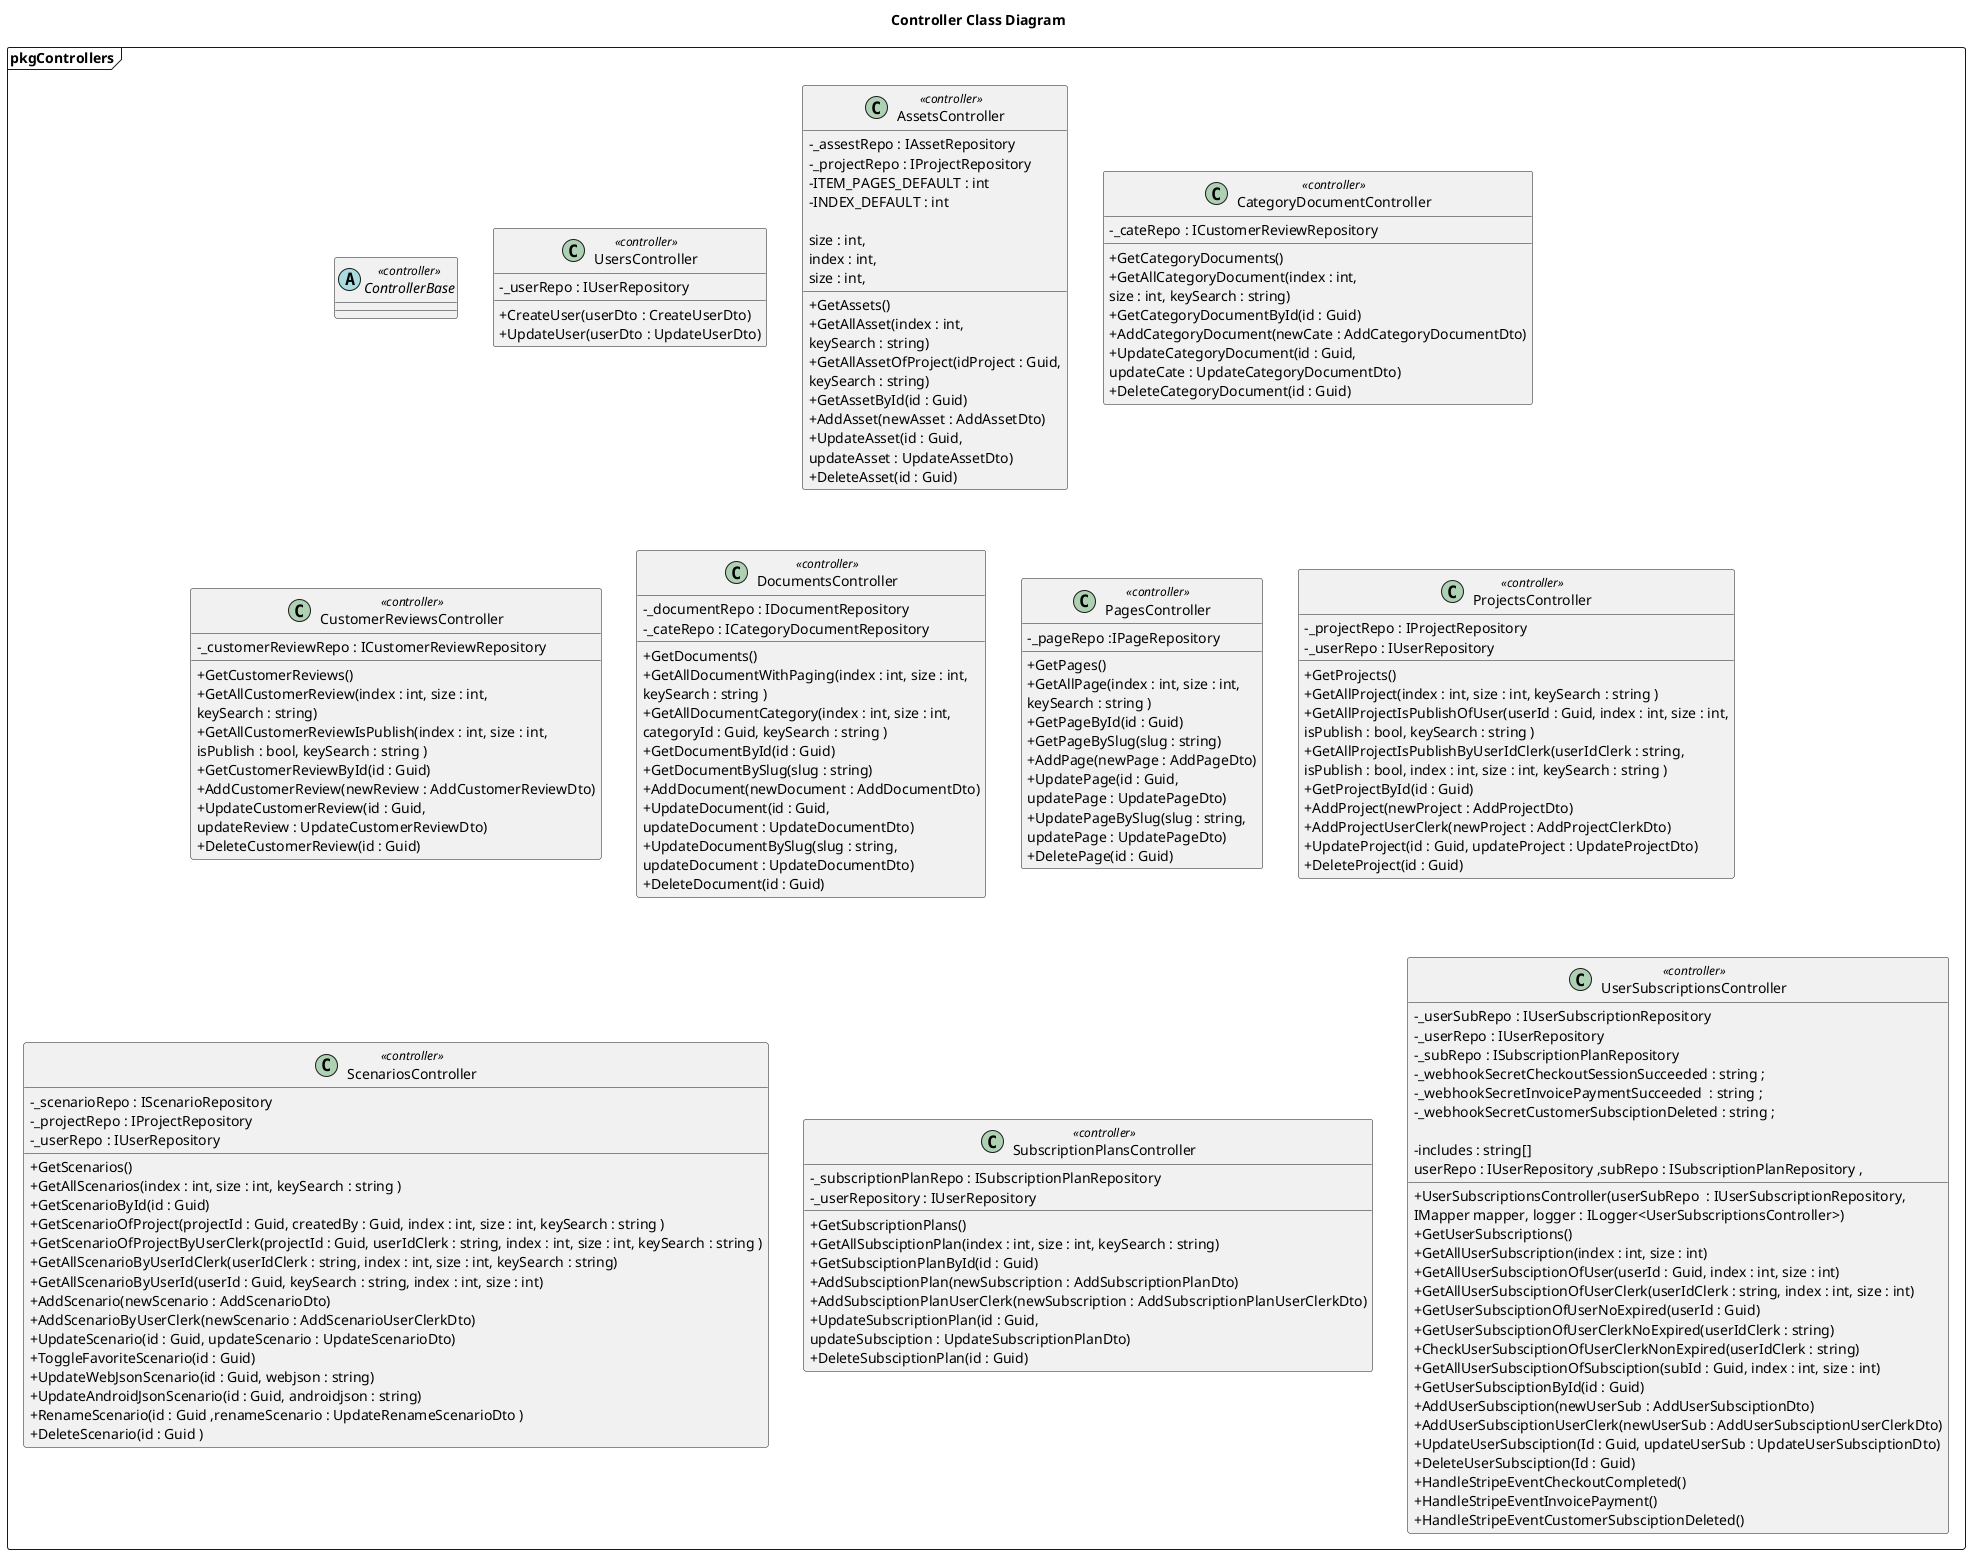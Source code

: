 @startuml Controllers
skinparam classAttributeIconSize 0
skinparam linetype ortho
Title Controller Class Diagram
'Character	Visibility
'-			private
'#			protected
'~			package private
'+			public

'Extension	<|--	Quan hệ mở rộng từ (là extends hoặc implements nhưng ko có annotations trong code)
'Composition	*--	 Quan hệ gắn kết chặt chẽ : part - of
'Aggregation	o--	Quan hệ liên kết giữa hai thực thể : use, has

' Include các file vào trong file để sử dụng'

package pkgControllers <<Frame>> {   

    !startsub ControllerBase
    abstract ControllerBase <<controller>> {}
    !endsub
    'User Controller'
    !startsub UsersController
    class UsersController  <<controller>>  {
        - _userRepo : IUserRepository

        + CreateUser(userDto : CreateUserDto)
        + UpdateUser(userDto : UpdateUserDto)
    }
    !endsub
    
  
    'Assets Controller'
    !startsub AssetsController
    
    class AssetsController  <<controller>>  {
        - _assestRepo : IAssetRepository
        - _projectRepo : IProjectRepository
        - ITEM_PAGES_DEFAULT : int
        - INDEX_DEFAULT : int
        
        + GetAssets() 
        + GetAllAsset(index : int,
        size : int,
        keySearch : string) 
        + GetAllAssetOfProject(idProject : Guid, 
        index : int, 
        size : int, 
        keySearch : string) 
        + GetAssetById(id : Guid) 
        + AddAsset(newAsset : AddAssetDto) 
        + UpdateAsset(id : Guid, 
        updateAsset : UpdateAssetDto) 
        + DeleteAsset(id : Guid) 
    }
    !endsub

    !startsub CategoryDocumentController
    class CategoryDocumentController  <<controller>>  {
        - _cateRepo : ICustomerReviewRepository
        
        + GetCategoryDocuments() 
        + GetAllCategoryDocument(index : int, 
        size : int, keySearch : string) 
        + GetCategoryDocumentById(id : Guid) 
        + AddCategoryDocument(newCate : AddCategoryDocumentDto) 
        + UpdateCategoryDocument(id : Guid, 
        updateCate : UpdateCategoryDocumentDto) 
        + DeleteCategoryDocument(id : Guid) 
    }
    !endsub

    !startsub CustomerReviewsController
    class CustomerReviewsController  <<controller>>  {
        - _customerReviewRepo : ICustomerReviewRepository

        + GetCustomerReviews() 
        + GetAllCustomerReview(index : int, size : int, 
        keySearch : string) 
        + GetAllCustomerReviewIsPublish(index : int, size : int, 
        isPublish : bool, keySearch : string ) 
        + GetCustomerReviewById(id : Guid) 
        + AddCustomerReview(newReview : AddCustomerReviewDto) 
        + UpdateCustomerReview(id : Guid, 
        updateReview : UpdateCustomerReviewDto) 
        + DeleteCustomerReview(id : Guid) 
    }
    !endsub

    !startsub DocumentsController
    class DocumentsController  <<controller>>  {
        - _documentRepo : IDocumentRepository
        - _cateRepo : ICategoryDocumentRepository

        + GetDocuments() 
        + GetAllDocumentWithPaging(index : int, size : int, 
        keySearch : string ) 
        + GetAllDocumentCategory(index : int, size : int, 
        categoryId : Guid, keySearch : string ) 
        + GetDocumentById(id : Guid) 
        + GetDocumentBySlug(slug : string) 
        + AddDocument(newDocument : AddDocumentDto) 
        + UpdateDocument(id : Guid, 
        updateDocument : UpdateDocumentDto) 
        + UpdateDocumentBySlug(slug : string, 
        updateDocument : UpdateDocumentDto) 
        + DeleteDocument(id : Guid) 
    }
    !endsub
   
   !startsub PagesController
    class PagesController  <<controller>>  {
        - _pageRepo :IPageRepository 
        
        + GetPages() 
        + GetAllPage(index : int, size : int, 
        keySearch : string ) 
        + GetPageById(id : Guid) 
        + GetPageBySlug(slug : string) 
        + AddPage(newPage : AddPageDto) 
        + UpdatePage(id : Guid, 
        updatePage : UpdatePageDto) 
        + UpdatePageBySlug(slug : string, 
        updatePage : UpdatePageDto) 
        + DeletePage(id : Guid) 
    }
    !endsub

    !startsub ProjectsController
    class ProjectsController <<controller>>   {
        - _projectRepo : IProjectRepository
        - _userRepo : IUserRepository

        + GetProjects() 
        + GetAllProject(index : int, size : int, keySearch : string ) 
        + GetAllProjectIsPublishOfUser(userId : Guid, index : int, size : int, 
        isPublish : bool, keySearch : string ) 
        + GetAllProjectIsPublishByUserIdClerk(userIdClerk : string, 
        isPublish : bool, index : int, size : int, keySearch : string ) 
        + GetProjectById(id : Guid) 
        + AddProject(newProject : AddProjectDto) 
        + AddProjectUserClerk(newProject : AddProjectClerkDto) 
        + UpdateProject(id : Guid, updateProject : UpdateProjectDto) 
        + DeleteProject(id : Guid) 
    }
    !endsub

    !startsub ScenariosController
    class ScenariosController  <<controller>>  {
        - _scenarioRepo : IScenarioRepository
        - _projectRepo : IProjectRepository
        - _userRepo : IUserRepository

        + GetScenarios() 
        + GetAllScenarios(index : int, size : int, keySearch : string ) 
        + GetScenarioById(id : Guid) 
        + GetScenarioOfProject(projectId : Guid, createdBy : Guid, index : int, size : int, keySearch : string ) 
        + GetScenarioOfProjectByUserClerk(projectId : Guid, userIdClerk : string, index : int, size : int, keySearch : string ) 
        + GetAllScenarioByUserIdClerk(userIdClerk : string, index : int, size : int, keySearch : string) 
        + GetAllScenarioByUserId(userId : Guid, keySearch : string, index : int, size : int) 
        + AddScenario(newScenario : AddScenarioDto) 
        + AddScenarioByUserClerk(newScenario : AddScenarioUserClerkDto) 
        + UpdateScenario(id : Guid, updateScenario : UpdateScenarioDto) 
        + ToggleFavoriteScenario(id : Guid) 
        + UpdateWebJsonScenario(id : Guid, webjson : string) 
        + UpdateAndroidJsonScenario(id : Guid, androidjson : string) 
        + RenameScenario(id : Guid ,renameScenario : UpdateRenameScenarioDto )  
        + DeleteScenario(id : Guid ) 
    }
    !endsub

    !startsub SubscriptionPlansController
    class SubscriptionPlansController  <<controller>>  {
        - _subscriptionPlanRepo : ISubscriptionPlanRepository
        - _userRepository : IUserRepository

        + GetSubscriptionPlans() 
        + GetAllSubsciptionPlan(index : int, size : int, keySearch : string) 
        + GetSubsciptionPlanById(id : Guid) 
        + AddSubsciptionPlan(newSubscription : AddSubscriptionPlanDto) 
        + AddSubsciptionPlanUserClerk(newSubscription : AddSubscriptionPlanUserClerkDto) 
        + UpdateSubscriptionPlan(id : Guid, 
        updateSubsciption : UpdateSubscriptionPlanDto) 
        + DeleteSubsciptionPlan(id : Guid) 
    }
    !endsub


    !startsub UserSubscriptionsController
    class UserSubscriptionsController <<controller>>   {
        - _userSubRepo : IUserSubscriptionRepository
        - _userRepo : IUserRepository
        - _subRepo : ISubscriptionPlanRepository
        - _webhookSecretCheckoutSessionSucceeded : string ;
        - _webhookSecretInvoicePaymentSucceeded  : string ;
        - _webhookSecretCustomerSubsciptionDeleted : string ;
        
        - includes : string[]
        + UserSubscriptionsController(userSubRepo  : IUserSubscriptionRepository,
           userRepo : IUserRepository ,subRepo : ISubscriptionPlanRepository ,
        IMapper mapper, logger : ILogger<UserSubscriptionsController>)
        + GetUserSubscriptions() 
        + GetAllUserSubscription(index : int, size : int) 
        + GetAllUserSubsciptionOfUser(userId : Guid, index : int, size : int) 
        + GetAllUserSubsciptionOfUserClerk(userIdClerk : string, index : int, size : int) 
        + GetUserSubsciptionOfUserNoExpired(userId : Guid) 
        + GetUserSubsciptionOfUserClerkNoExpired(userIdClerk : string) 
        + CheckUserSubsciptionOfUserClerkNonExpired(userIdClerk : string) 
        + GetAllUserSubsciptionOfSubsciption(subId : Guid, index : int, size : int) 
        + GetUserSubsciptionById(id : Guid) 
        + AddUserSubsciption(newUserSub : AddUserSubsciptionDto) 
        + AddUserSubsciptionUserClerk(newUserSub : AddUserSubsciptionUserClerkDto) 
        + UpdateUserSubsciption(Id : Guid, updateUserSub : UpdateUserSubsciptionDto) 
        + DeleteUserSubsciption(Id : Guid) 
        + HandleStripeEventCheckoutCompleted()  
        + HandleStripeEventInvoicePayment()  
        + HandleStripeEventCustomerSubsciptionDeleted()  
    }
    !endsub
}